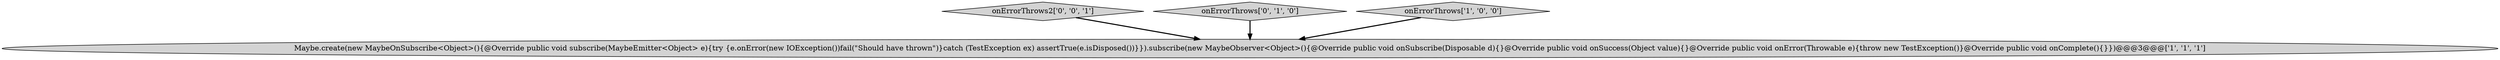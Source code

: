 digraph {
3 [style = filled, label = "onErrorThrows2['0', '0', '1']", fillcolor = lightgray, shape = diamond image = "AAA0AAABBB3BBB"];
1 [style = filled, label = "Maybe.create(new MaybeOnSubscribe<Object>(){@Override public void subscribe(MaybeEmitter<Object> e){try {e.onError(new IOException())fail(\"Should have thrown\")}catch (TestException ex) assertTrue(e.isDisposed())}}).subscribe(new MaybeObserver<Object>(){@Override public void onSubscribe(Disposable d){}@Override public void onSuccess(Object value){}@Override public void onError(Throwable e){throw new TestException()}@Override public void onComplete(){}})@@@3@@@['1', '1', '1']", fillcolor = lightgray, shape = ellipse image = "AAA0AAABBB1BBB"];
2 [style = filled, label = "onErrorThrows['0', '1', '0']", fillcolor = lightgray, shape = diamond image = "AAA0AAABBB2BBB"];
0 [style = filled, label = "onErrorThrows['1', '0', '0']", fillcolor = lightgray, shape = diamond image = "AAA0AAABBB1BBB"];
3->1 [style = bold, label=""];
2->1 [style = bold, label=""];
0->1 [style = bold, label=""];
}
